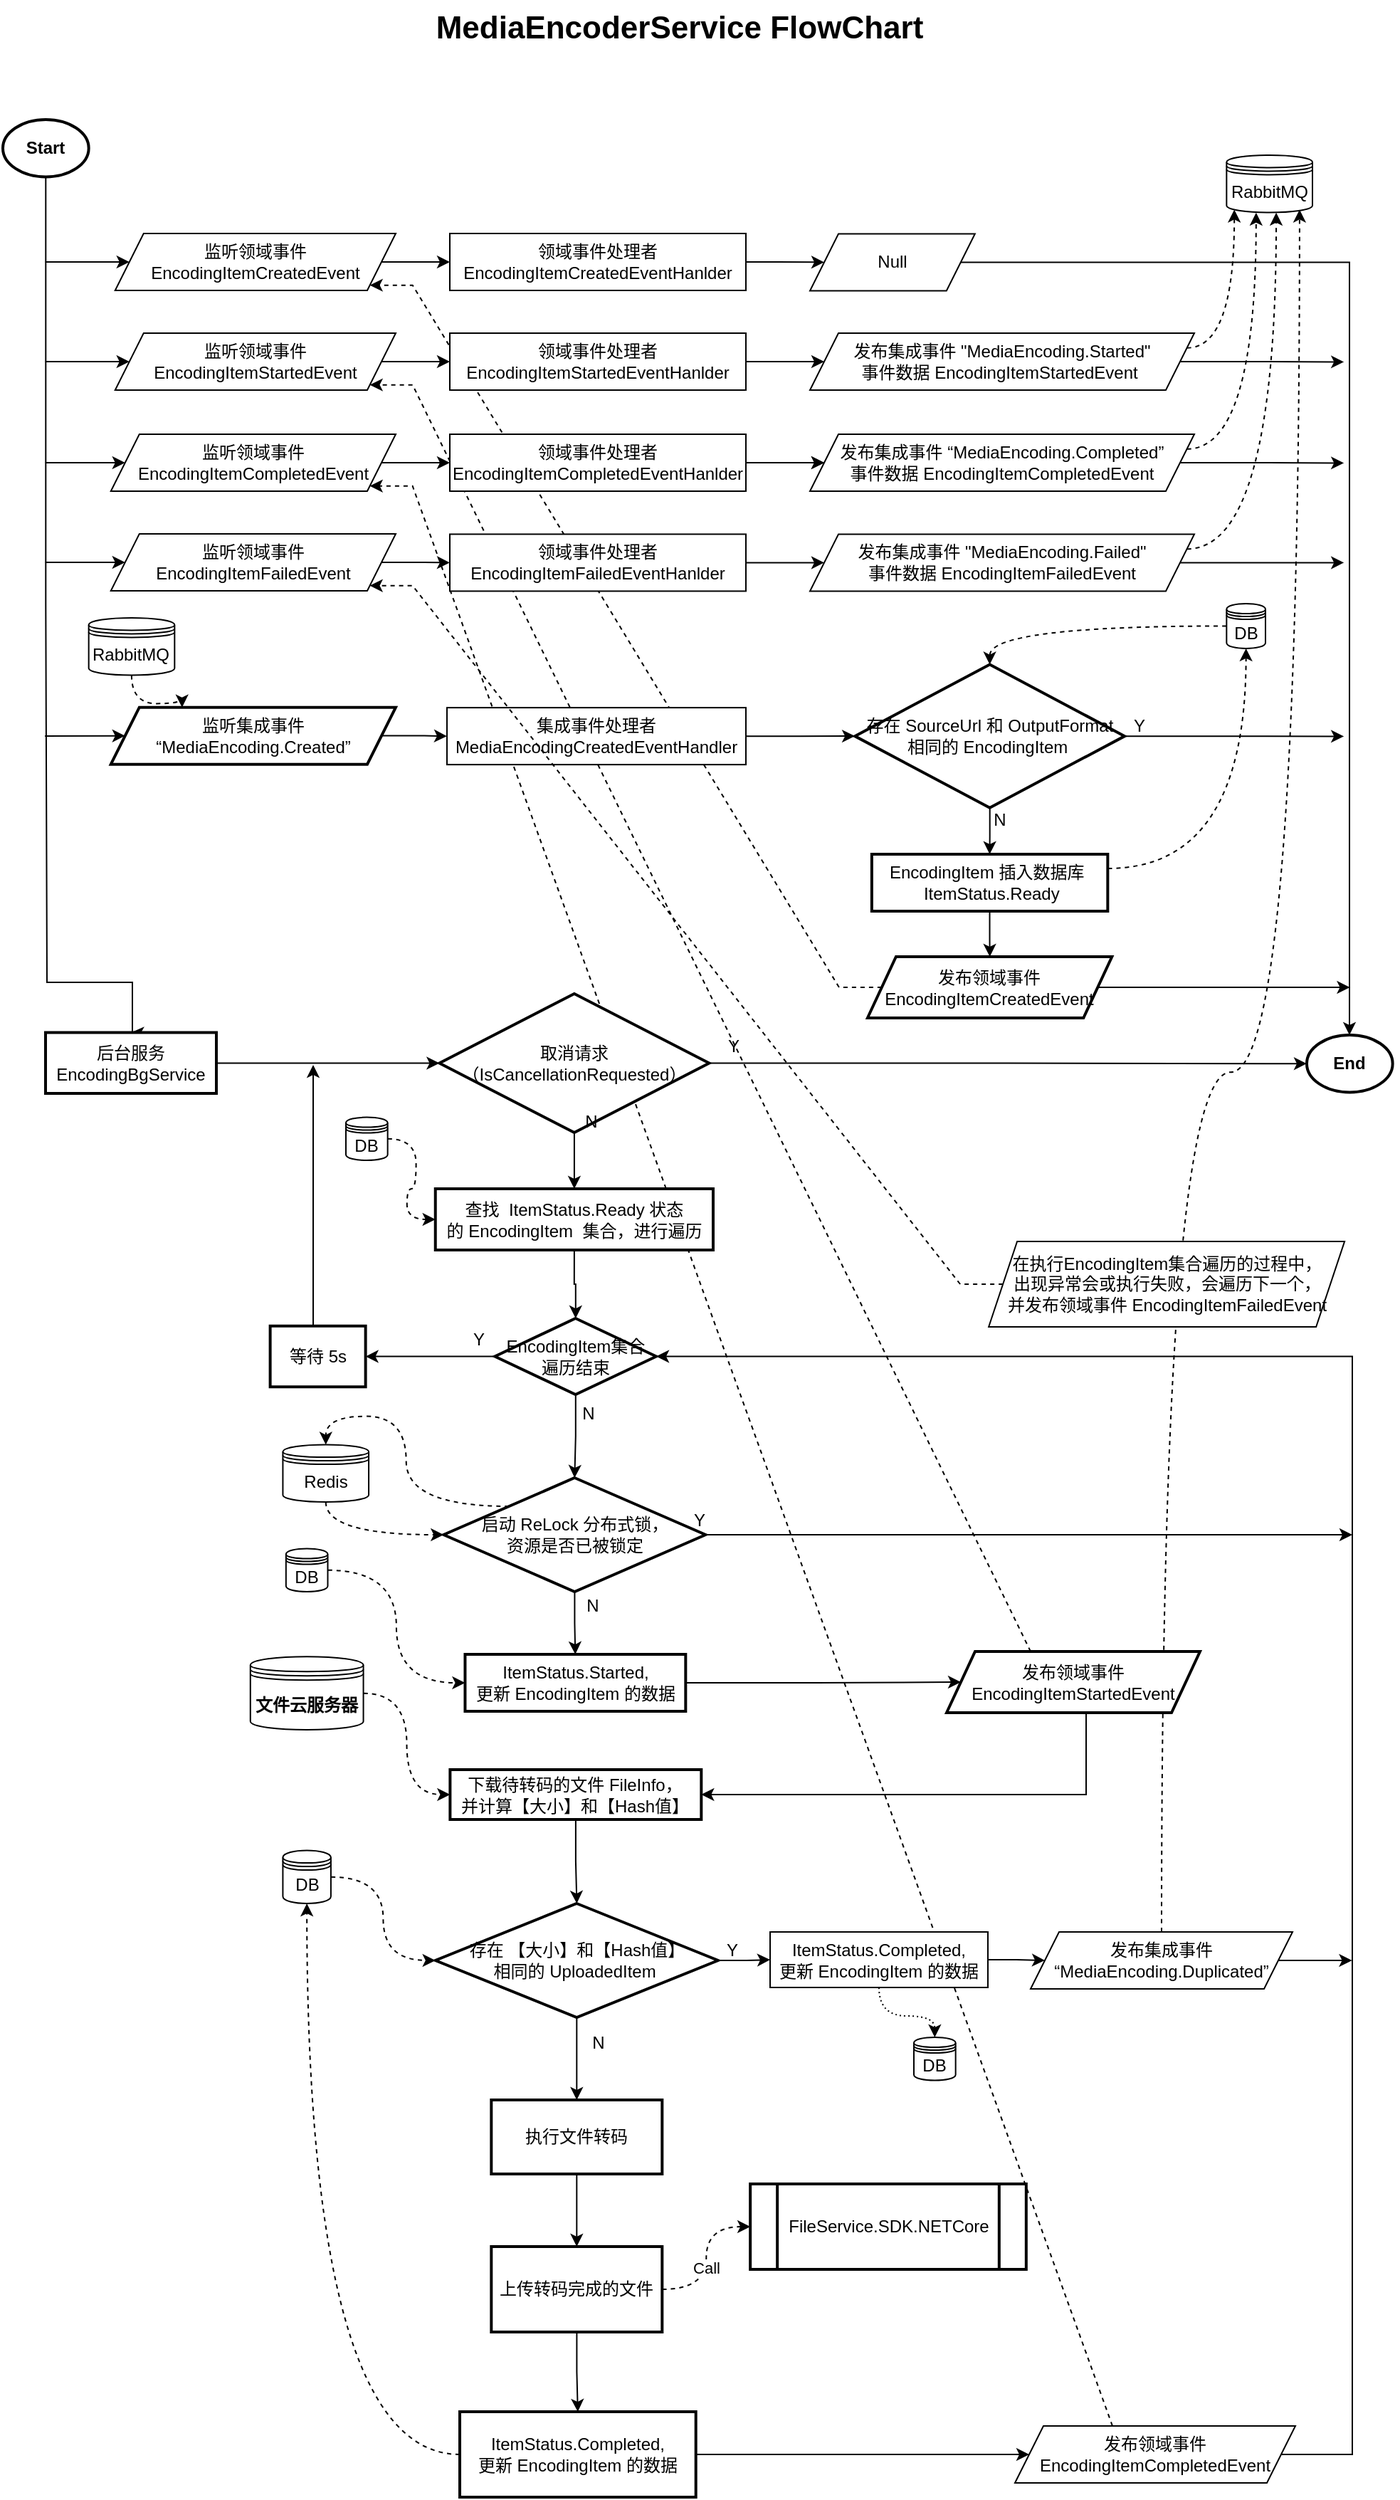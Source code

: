 <mxfile version="24.2.5" type="device">
  <diagram name="第 1 页" id="nhOr_tc0cLVxaIF2idnb">
    <mxGraphModel dx="1098" dy="-81" grid="1" gridSize="10" guides="1" tooltips="1" connect="1" arrows="1" fold="1" page="1" pageScale="1" pageWidth="827" pageHeight="1169" math="0" shadow="0">
      <root>
        <mxCell id="0" />
        <mxCell id="1" parent="0" />
        <mxCell id="L9ldZuv2geUJcE-NpvqA-1" value="" style="group" parent="1" vertex="1" connectable="0">
          <mxGeometry x="349.997" y="1253" width="980.331" height="1670" as="geometry" />
        </mxCell>
        <mxCell id="L9ldZuv2geUJcE-NpvqA-2" style="edgeStyle=entityRelationEdgeStyle;rounded=0;orthogonalLoop=1;jettySize=auto;html=1;entryX=1;entryY=1;entryDx=0;entryDy=0;dashed=1;exitX=0.5;exitY=0;exitDx=0;exitDy=0;" parent="L9ldZuv2geUJcE-NpvqA-1" source="L9ldZuv2geUJcE-NpvqA-112" target="L9ldZuv2geUJcE-NpvqA-28" edge="1">
          <mxGeometry relative="1" as="geometry" />
        </mxCell>
        <mxCell id="L9ldZuv2geUJcE-NpvqA-3" style="edgeStyle=entityRelationEdgeStyle;rounded=0;orthogonalLoop=1;jettySize=auto;html=1;entryX=1;entryY=1;entryDx=0;entryDy=0;dashed=1;exitX=0.5;exitY=0;exitDx=0;exitDy=0;" parent="L9ldZuv2geUJcE-NpvqA-1" source="L9ldZuv2geUJcE-NpvqA-111" target="L9ldZuv2geUJcE-NpvqA-24" edge="1">
          <mxGeometry relative="1" as="geometry" />
        </mxCell>
        <mxCell id="L9ldZuv2geUJcE-NpvqA-4" style="edgeStyle=entityRelationEdgeStyle;rounded=0;orthogonalLoop=1;jettySize=auto;html=1;entryX=1;entryY=1;entryDx=0;entryDy=0;dashed=1;exitX=0;exitY=0.5;exitDx=0;exitDy=0;" parent="L9ldZuv2geUJcE-NpvqA-1" source="L9ldZuv2geUJcE-NpvqA-109" target="L9ldZuv2geUJcE-NpvqA-20" edge="1">
          <mxGeometry relative="1" as="geometry" />
        </mxCell>
        <mxCell id="L9ldZuv2geUJcE-NpvqA-5" style="edgeStyle=orthogonalEdgeStyle;rounded=0;orthogonalLoop=1;jettySize=auto;html=1;entryX=0.5;entryY=0;entryDx=0;entryDy=0;" parent="L9ldZuv2geUJcE-NpvqA-1" source="L9ldZuv2geUJcE-NpvqA-6" target="L9ldZuv2geUJcE-NpvqA-119" edge="1">
          <mxGeometry relative="1" as="geometry">
            <mxPoint x="121.003" y="586" as="targetPoint" />
            <Array as="points">
              <mxPoint x="30" y="341" />
              <mxPoint x="31" y="341" />
              <mxPoint x="31" y="606" />
              <mxPoint x="91" y="606" />
              <mxPoint x="91" y="641" />
            </Array>
          </mxGeometry>
        </mxCell>
        <mxCell id="L9ldZuv2geUJcE-NpvqA-6" value="&lt;b style=&quot;font-size: 12px;&quot;&gt;&lt;font style=&quot;font-size: 12px;&quot;&gt;Start&lt;/font&gt;&lt;/b&gt;" style="strokeWidth=2;html=1;shape=mxgraph.flowchart.start_1;whiteSpace=wrap;fontSize=12;" parent="L9ldZuv2geUJcE-NpvqA-1" vertex="1">
          <mxGeometry width="60.331" height="40.22" as="geometry" />
        </mxCell>
        <mxCell id="L9ldZuv2geUJcE-NpvqA-7" value="" style="edgeStyle=orthogonalEdgeStyle;rounded=0;orthogonalLoop=1;jettySize=auto;html=1;" parent="L9ldZuv2geUJcE-NpvqA-1" source="L9ldZuv2geUJcE-NpvqA-8" target="L9ldZuv2geUJcE-NpvqA-53" edge="1">
          <mxGeometry relative="1" as="geometry" />
        </mxCell>
        <mxCell id="L9ldZuv2geUJcE-NpvqA-8" value="&lt;div style=&quot;font-size: 12px;&quot;&gt;&lt;span style=&quot;background-color: initial;&quot;&gt;监听集成&lt;/span&gt;&lt;span style=&quot;background-color: initial;&quot;&gt;事件&lt;/span&gt;&lt;br&gt;&lt;/div&gt;&lt;div style=&quot;font-size: 12px;&quot;&gt;“&lt;span style=&quot;background-color: initial;&quot;&gt;MediaEncoding.Created&lt;/span&gt;&lt;span style=&quot;background-color: initial;&quot;&gt;”&lt;/span&gt;&lt;span style=&quot;background-color: initial;&quot;&gt;&lt;br&gt;&lt;/span&gt;&lt;/div&gt;" style="shape=parallelogram;perimeter=parallelogramPerimeter;whiteSpace=wrap;html=1;fixedSize=1;strokeWidth=2;fontSize=12;" parent="L9ldZuv2geUJcE-NpvqA-1" vertex="1">
          <mxGeometry x="75.893" y="412.85" width="200.11" height="40" as="geometry" />
        </mxCell>
        <mxCell id="L9ldZuv2geUJcE-NpvqA-9" value="" style="edgeStyle=orthogonalEdgeStyle;rounded=0;orthogonalLoop=1;jettySize=auto;html=1;" parent="L9ldZuv2geUJcE-NpvqA-1" source="L9ldZuv2geUJcE-NpvqA-11" target="L9ldZuv2geUJcE-NpvqA-14" edge="1">
          <mxGeometry relative="1" as="geometry" />
        </mxCell>
        <mxCell id="L9ldZuv2geUJcE-NpvqA-10" style="edgeStyle=orthogonalEdgeStyle;rounded=0;orthogonalLoop=1;jettySize=auto;html=1;exitX=1;exitY=0.5;exitDx=0;exitDy=0;exitPerimeter=0;" parent="L9ldZuv2geUJcE-NpvqA-1" source="L9ldZuv2geUJcE-NpvqA-11" edge="1">
          <mxGeometry relative="1" as="geometry">
            <mxPoint x="942.113" y="433.22" as="targetPoint" />
            <mxPoint x="865.693" y="436.22" as="sourcePoint" />
            <Array as="points">
              <mxPoint x="942.113" y="433.22" />
            </Array>
          </mxGeometry>
        </mxCell>
        <mxCell id="L9ldZuv2geUJcE-NpvqA-11" value="&lt;font style=&quot;font-size: 12px;&quot;&gt;存在 SourceUrl 和 OutputFormat 相同的 EncodingItem&amp;nbsp;&lt;/font&gt;" style="strokeWidth=2;html=1;shape=mxgraph.flowchart.decision;whiteSpace=wrap;fontSize=12;" parent="L9ldZuv2geUJcE-NpvqA-1" vertex="1">
          <mxGeometry x="598.563" y="382.798" width="189.484" height="100.549" as="geometry" />
        </mxCell>
        <mxCell id="L9ldZuv2geUJcE-NpvqA-12" style="edgeStyle=orthogonalEdgeStyle;rounded=0;orthogonalLoop=1;jettySize=auto;html=1;exitX=1;exitY=0.25;exitDx=0;exitDy=0;entryX=0.5;entryY=1;entryDx=0;entryDy=0;dashed=1;labelBackgroundColor=default;jumpSize=16;curved=1;" parent="L9ldZuv2geUJcE-NpvqA-1" source="L9ldZuv2geUJcE-NpvqA-14" target="L9ldZuv2geUJcE-NpvqA-16" edge="1">
          <mxGeometry relative="1" as="geometry" />
        </mxCell>
        <mxCell id="L9ldZuv2geUJcE-NpvqA-13" value="" style="edgeStyle=orthogonalEdgeStyle;rounded=0;orthogonalLoop=1;jettySize=auto;html=1;" parent="L9ldZuv2geUJcE-NpvqA-1" source="L9ldZuv2geUJcE-NpvqA-14" target="L9ldZuv2geUJcE-NpvqA-109" edge="1">
          <mxGeometry relative="1" as="geometry" />
        </mxCell>
        <mxCell id="L9ldZuv2geUJcE-NpvqA-14" value="&lt;div&gt;&lt;span style=&quot;background-color: initial;&quot;&gt;EncodingItem&lt;/span&gt;&lt;span style=&quot;background-color: initial;&quot;&gt;&amp;nbsp;&lt;/span&gt;&lt;span style=&quot;background-color: initial;&quot;&gt;插入&lt;/span&gt;&lt;span style=&quot;background-color: initial;&quot;&gt;数据库&amp;nbsp;&lt;/span&gt;&lt;br&gt;&lt;/div&gt;&amp;nbsp;&lt;span style=&quot;background-color: initial;&quot;&gt;ItemStatus.Ready&lt;/span&gt;" style="whiteSpace=wrap;html=1;fontSize=12;strokeWidth=2;" parent="L9ldZuv2geUJcE-NpvqA-1" vertex="1">
          <mxGeometry x="610.433" y="516" width="165.74" height="40" as="geometry" />
        </mxCell>
        <mxCell id="L9ldZuv2geUJcE-NpvqA-15" value="&lt;b style=&quot;font-size: 12px;&quot;&gt;&lt;font style=&quot;font-size: 12px;&quot;&gt;End&lt;/font&gt;&lt;/b&gt;" style="strokeWidth=2;html=1;shape=mxgraph.flowchart.start_1;whiteSpace=wrap;fontSize=12;" parent="L9ldZuv2geUJcE-NpvqA-1" vertex="1">
          <mxGeometry x="916.0" y="643.0" width="60.331" height="40.22" as="geometry" />
        </mxCell>
        <mxCell id="L9ldZuv2geUJcE-NpvqA-16" value="DB" style="shape=datastore;whiteSpace=wrap;html=1;fontSize=12;" parent="L9ldZuv2geUJcE-NpvqA-1" vertex="1">
          <mxGeometry x="859.67" y="340" width="27.33" height="31.44" as="geometry" />
        </mxCell>
        <mxCell id="L9ldZuv2geUJcE-NpvqA-17" value="&lt;font style=&quot;font-size: 12px;&quot;&gt;N&lt;/font&gt;" style="text;html=1;align=center;verticalAlign=middle;resizable=0;points=[];autosize=1;strokeColor=none;fillColor=none;strokeWidth=18;fontSize=12;" parent="L9ldZuv2geUJcE-NpvqA-1" vertex="1">
          <mxGeometry x="685.2" y="477.072" width="30" height="30" as="geometry" />
        </mxCell>
        <mxCell id="L9ldZuv2geUJcE-NpvqA-18" value="&lt;span style=&quot;font-size: 12px;&quot;&gt;Y&lt;/span&gt;" style="text;html=1;align=center;verticalAlign=middle;resizable=0;points=[];autosize=1;strokeColor=none;fillColor=none;strokeWidth=18;fontSize=12;" parent="L9ldZuv2geUJcE-NpvqA-1" vertex="1">
          <mxGeometry x="782.69" y="411.148" width="30" height="30" as="geometry" />
        </mxCell>
        <mxCell id="L9ldZuv2geUJcE-NpvqA-19" value="" style="edgeStyle=orthogonalEdgeStyle;rounded=0;orthogonalLoop=1;jettySize=auto;html=1;" parent="L9ldZuv2geUJcE-NpvqA-1" source="L9ldZuv2geUJcE-NpvqA-20" target="L9ldZuv2geUJcE-NpvqA-39" edge="1">
          <mxGeometry relative="1" as="geometry" />
        </mxCell>
        <mxCell id="L9ldZuv2geUJcE-NpvqA-20" value="&lt;div&gt;监听领域事件&lt;/div&gt;&lt;div&gt;EncodingItemCreatedEvent&lt;br&gt;&lt;/div&gt;" style="shape=parallelogram;perimeter=parallelogramPerimeter;whiteSpace=wrap;html=1;fixedSize=1;align=center;" parent="L9ldZuv2geUJcE-NpvqA-1" vertex="1">
          <mxGeometry x="78.893" y="80" width="197.11" height="40" as="geometry" />
        </mxCell>
        <mxCell id="L9ldZuv2geUJcE-NpvqA-21" value="" style="endArrow=classic;html=1;rounded=0;entryX=0;entryY=0.5;entryDx=0;entryDy=0;" parent="L9ldZuv2geUJcE-NpvqA-1" target="L9ldZuv2geUJcE-NpvqA-20" edge="1">
          <mxGeometry width="50" height="50" relative="1" as="geometry">
            <mxPoint x="29.893" y="100" as="sourcePoint" />
            <mxPoint x="119.893" y="60" as="targetPoint" />
          </mxGeometry>
        </mxCell>
        <mxCell id="L9ldZuv2geUJcE-NpvqA-22" style="edgeStyle=orthogonalEdgeStyle;rounded=0;orthogonalLoop=1;jettySize=auto;html=1;exitX=1;exitY=0.5;exitDx=0;exitDy=0;" parent="L9ldZuv2geUJcE-NpvqA-1" source="L9ldZuv2geUJcE-NpvqA-42" target="L9ldZuv2geUJcE-NpvqA-15" edge="1">
          <mxGeometry relative="1" as="geometry">
            <mxPoint x="961.113" y="1030.22" as="targetPoint" />
            <mxPoint x="766.003" y="100" as="sourcePoint" />
            <Array as="points">
              <mxPoint x="946.003" y="100" />
            </Array>
          </mxGeometry>
        </mxCell>
        <mxCell id="L9ldZuv2geUJcE-NpvqA-23" style="edgeStyle=orthogonalEdgeStyle;rounded=0;orthogonalLoop=1;jettySize=auto;html=1;entryX=0;entryY=0.5;entryDx=0;entryDy=0;" parent="L9ldZuv2geUJcE-NpvqA-1" source="L9ldZuv2geUJcE-NpvqA-24" target="L9ldZuv2geUJcE-NpvqA-41" edge="1">
          <mxGeometry relative="1" as="geometry" />
        </mxCell>
        <mxCell id="L9ldZuv2geUJcE-NpvqA-24" value="&lt;div&gt;监听领域事件&lt;/div&gt;&lt;div&gt;EncodingItemStartedEvent&lt;br&gt;&lt;/div&gt;" style="shape=parallelogram;perimeter=parallelogramPerimeter;whiteSpace=wrap;html=1;fixedSize=1;align=center;" parent="L9ldZuv2geUJcE-NpvqA-1" vertex="1">
          <mxGeometry x="78.893" y="150" width="197.11" height="40" as="geometry" />
        </mxCell>
        <mxCell id="L9ldZuv2geUJcE-NpvqA-25" value="" style="endArrow=classic;html=1;rounded=0;entryX=0;entryY=0.5;entryDx=0;entryDy=0;" parent="L9ldZuv2geUJcE-NpvqA-1" target="L9ldZuv2geUJcE-NpvqA-24" edge="1">
          <mxGeometry width="50" height="50" relative="1" as="geometry">
            <mxPoint x="29.893" y="170" as="sourcePoint" />
            <mxPoint x="119.893" y="130" as="targetPoint" />
          </mxGeometry>
        </mxCell>
        <mxCell id="L9ldZuv2geUJcE-NpvqA-26" style="edgeStyle=orthogonalEdgeStyle;rounded=0;orthogonalLoop=1;jettySize=auto;html=1;exitX=1;exitY=0.5;exitDx=0;exitDy=0;" parent="L9ldZuv2geUJcE-NpvqA-1" source="L9ldZuv2geUJcE-NpvqA-43" edge="1">
          <mxGeometry relative="1" as="geometry">
            <mxPoint x="942.113" y="170.22" as="targetPoint" />
            <mxPoint x="905.693" y="170.158" as="sourcePoint" />
          </mxGeometry>
        </mxCell>
        <mxCell id="L9ldZuv2geUJcE-NpvqA-27" value="" style="edgeStyle=orthogonalEdgeStyle;rounded=0;orthogonalLoop=1;jettySize=auto;html=1;" parent="L9ldZuv2geUJcE-NpvqA-1" source="L9ldZuv2geUJcE-NpvqA-28" target="L9ldZuv2geUJcE-NpvqA-46" edge="1">
          <mxGeometry relative="1" as="geometry" />
        </mxCell>
        <mxCell id="L9ldZuv2geUJcE-NpvqA-28" value="&lt;div&gt;监听领域事件&lt;/div&gt;&lt;div&gt;EncodingItemCompletedEvent&lt;br&gt;&lt;/div&gt;" style="shape=parallelogram;perimeter=parallelogramPerimeter;whiteSpace=wrap;html=1;fixedSize=1;align=center;" parent="L9ldZuv2geUJcE-NpvqA-1" vertex="1">
          <mxGeometry x="75.893" y="221" width="200.11" height="40" as="geometry" />
        </mxCell>
        <mxCell id="L9ldZuv2geUJcE-NpvqA-29" value="" style="endArrow=classic;html=1;rounded=0;entryX=0;entryY=0.5;entryDx=0;entryDy=0;" parent="L9ldZuv2geUJcE-NpvqA-1" target="L9ldZuv2geUJcE-NpvqA-28" edge="1">
          <mxGeometry width="50" height="50" relative="1" as="geometry">
            <mxPoint x="29.893" y="241" as="sourcePoint" />
            <mxPoint x="119.893" y="201" as="targetPoint" />
          </mxGeometry>
        </mxCell>
        <mxCell id="L9ldZuv2geUJcE-NpvqA-30" style="edgeStyle=orthogonalEdgeStyle;rounded=0;orthogonalLoop=1;jettySize=auto;html=1;exitX=1;exitY=0.5;exitDx=0;exitDy=0;" parent="L9ldZuv2geUJcE-NpvqA-1" source="L9ldZuv2geUJcE-NpvqA-48" edge="1">
          <mxGeometry relative="1" as="geometry">
            <mxPoint x="942.113" y="241.22" as="targetPoint" />
            <mxPoint x="905.693" y="241.214" as="sourcePoint" />
          </mxGeometry>
        </mxCell>
        <mxCell id="L9ldZuv2geUJcE-NpvqA-31" value="" style="edgeStyle=orthogonalEdgeStyle;rounded=0;orthogonalLoop=1;jettySize=auto;html=1;" parent="L9ldZuv2geUJcE-NpvqA-1" source="L9ldZuv2geUJcE-NpvqA-32" target="L9ldZuv2geUJcE-NpvqA-50" edge="1">
          <mxGeometry relative="1" as="geometry" />
        </mxCell>
        <mxCell id="L9ldZuv2geUJcE-NpvqA-32" value="&lt;div&gt;监听领域事件&lt;/div&gt;&lt;div&gt;EncodingItemFailedEvent&lt;br&gt;&lt;/div&gt;" style="shape=parallelogram;perimeter=parallelogramPerimeter;whiteSpace=wrap;html=1;fixedSize=1;align=center;" parent="L9ldZuv2geUJcE-NpvqA-1" vertex="1">
          <mxGeometry x="75.893" y="291" width="200.11" height="40" as="geometry" />
        </mxCell>
        <mxCell id="L9ldZuv2geUJcE-NpvqA-33" value="" style="endArrow=classic;html=1;rounded=0;entryX=0;entryY=0.5;entryDx=0;entryDy=0;" parent="L9ldZuv2geUJcE-NpvqA-1" target="L9ldZuv2geUJcE-NpvqA-32" edge="1">
          <mxGeometry width="50" height="50" relative="1" as="geometry">
            <mxPoint x="29.893" y="311" as="sourcePoint" />
            <mxPoint x="119.893" y="271" as="targetPoint" />
          </mxGeometry>
        </mxCell>
        <mxCell id="L9ldZuv2geUJcE-NpvqA-34" style="edgeStyle=orthogonalEdgeStyle;rounded=0;orthogonalLoop=1;jettySize=auto;html=1;exitX=1;exitY=0.5;exitDx=0;exitDy=0;" parent="L9ldZuv2geUJcE-NpvqA-1" source="L9ldZuv2geUJcE-NpvqA-51" edge="1">
          <mxGeometry relative="1" as="geometry">
            <mxPoint x="942.113" y="311.22" as="targetPoint" />
            <mxPoint x="905.693" y="311.167" as="sourcePoint" />
          </mxGeometry>
        </mxCell>
        <mxCell id="L9ldZuv2geUJcE-NpvqA-35" style="edgeStyle=orthogonalEdgeStyle;rounded=0;orthogonalLoop=1;jettySize=auto;html=1;entryX=0.5;entryY=0;entryDx=0;entryDy=0;entryPerimeter=0;dashed=1;labelBackgroundColor=default;jumpSize=16;curved=1;" parent="L9ldZuv2geUJcE-NpvqA-1" source="L9ldZuv2geUJcE-NpvqA-16" target="L9ldZuv2geUJcE-NpvqA-11" edge="1">
          <mxGeometry relative="1" as="geometry" />
        </mxCell>
        <mxCell id="L9ldZuv2geUJcE-NpvqA-36" value="" style="endArrow=classic;html=1;rounded=0;entryX=0;entryY=0.5;entryDx=0;entryDy=0;" parent="L9ldZuv2geUJcE-NpvqA-1" target="L9ldZuv2geUJcE-NpvqA-8" edge="1">
          <mxGeometry width="50" height="50" relative="1" as="geometry">
            <mxPoint x="29.583" y="433" as="sourcePoint" />
            <mxPoint x="95.583" y="296" as="targetPoint" />
          </mxGeometry>
        </mxCell>
        <mxCell id="L9ldZuv2geUJcE-NpvqA-37" value="RabbitMQ" style="shape=datastore;whiteSpace=wrap;html=1;fontSize=12;" parent="L9ldZuv2geUJcE-NpvqA-1" vertex="1">
          <mxGeometry x="859.672" y="24.996" width="60.331" height="40.22" as="geometry" />
        </mxCell>
        <mxCell id="L9ldZuv2geUJcE-NpvqA-38" style="edgeStyle=orthogonalEdgeStyle;rounded=0;orthogonalLoop=1;jettySize=auto;html=1;exitX=1;exitY=0.5;exitDx=0;exitDy=0;entryX=0;entryY=0.5;entryDx=0;entryDy=0;" parent="L9ldZuv2geUJcE-NpvqA-1" source="L9ldZuv2geUJcE-NpvqA-39" target="L9ldZuv2geUJcE-NpvqA-42" edge="1">
          <mxGeometry relative="1" as="geometry">
            <mxPoint x="620.563" y="100.174" as="targetPoint" />
          </mxGeometry>
        </mxCell>
        <mxCell id="L9ldZuv2geUJcE-NpvqA-39" value="领域事件处理者&lt;div&gt;EncodingItemCreatedEventHanlder&lt;br&gt;&lt;/div&gt;" style="rounded=0;whiteSpace=wrap;html=1;" parent="L9ldZuv2geUJcE-NpvqA-1" vertex="1">
          <mxGeometry x="314.003" y="80" width="208" height="40" as="geometry" />
        </mxCell>
        <mxCell id="L9ldZuv2geUJcE-NpvqA-40" style="edgeStyle=orthogonalEdgeStyle;rounded=0;orthogonalLoop=1;jettySize=auto;html=1;entryX=0;entryY=0.5;entryDx=0;entryDy=0;" parent="L9ldZuv2geUJcE-NpvqA-1" source="L9ldZuv2geUJcE-NpvqA-41" target="L9ldZuv2geUJcE-NpvqA-43" edge="1">
          <mxGeometry relative="1" as="geometry">
            <mxPoint x="686.003" y="170.22" as="targetPoint" />
          </mxGeometry>
        </mxCell>
        <mxCell id="L9ldZuv2geUJcE-NpvqA-41" value="领域事件处理者&lt;div&gt;EncodingItemStartedEventHanlder&lt;br&gt;&lt;/div&gt;" style="rounded=0;whiteSpace=wrap;html=1;" parent="L9ldZuv2geUJcE-NpvqA-1" vertex="1">
          <mxGeometry x="314.003" y="150" width="208" height="40" as="geometry" />
        </mxCell>
        <mxCell id="L9ldZuv2geUJcE-NpvqA-42" value="&lt;div&gt;Null&lt;/div&gt;" style="shape=parallelogram;perimeter=parallelogramPerimeter;whiteSpace=wrap;html=1;fixedSize=1;align=center;" parent="L9ldZuv2geUJcE-NpvqA-1" vertex="1">
          <mxGeometry x="567.003" y="80.22" width="115.91" height="40" as="geometry" />
        </mxCell>
        <mxCell id="L9ldZuv2geUJcE-NpvqA-43" value="发布集成事件 &quot;MediaEncoding.Started&quot;&lt;div&gt;事件数据&amp;nbsp;&lt;span style=&quot;background-color: initial;&quot;&gt;EncodingItemStartedEvent&lt;/span&gt;&lt;span style=&quot;background-color: initial;&quot;&gt;&amp;nbsp;&lt;/span&gt;&lt;/div&gt;" style="shape=parallelogram;perimeter=parallelogramPerimeter;whiteSpace=wrap;html=1;fixedSize=1;align=center;" parent="L9ldZuv2geUJcE-NpvqA-1" vertex="1">
          <mxGeometry x="567.003" y="150" width="270" height="40" as="geometry" />
        </mxCell>
        <mxCell id="L9ldZuv2geUJcE-NpvqA-44" value="" style="edgeStyle=orthogonalEdgeStyle;rounded=0;orthogonalLoop=1;jettySize=auto;html=1;" parent="L9ldZuv2geUJcE-NpvqA-1" source="L9ldZuv2geUJcE-NpvqA-46" target="L9ldZuv2geUJcE-NpvqA-48" edge="1">
          <mxGeometry relative="1" as="geometry" />
        </mxCell>
        <mxCell id="L9ldZuv2geUJcE-NpvqA-45" value="" style="edgeStyle=orthogonalEdgeStyle;rounded=0;orthogonalLoop=1;jettySize=auto;html=1;" parent="L9ldZuv2geUJcE-NpvqA-1" source="L9ldZuv2geUJcE-NpvqA-46" target="L9ldZuv2geUJcE-NpvqA-48" edge="1">
          <mxGeometry relative="1" as="geometry" />
        </mxCell>
        <mxCell id="L9ldZuv2geUJcE-NpvqA-46" value="领域事件处理者&lt;div&gt;EncodingItemCompletedEventHanlder&lt;br&gt;&lt;/div&gt;" style="rounded=0;whiteSpace=wrap;html=1;" parent="L9ldZuv2geUJcE-NpvqA-1" vertex="1">
          <mxGeometry x="314.003" y="221" width="208" height="40" as="geometry" />
        </mxCell>
        <mxCell id="L9ldZuv2geUJcE-NpvqA-47" style="edgeStyle=orthogonalEdgeStyle;rounded=0;orthogonalLoop=1;jettySize=auto;html=1;exitX=1;exitY=0.25;exitDx=0;exitDy=0;dashed=1;entryX=0.344;entryY=1.005;entryDx=0;entryDy=0;entryPerimeter=0;curved=1;" parent="L9ldZuv2geUJcE-NpvqA-1" source="L9ldZuv2geUJcE-NpvqA-48" target="L9ldZuv2geUJcE-NpvqA-37" edge="1">
          <mxGeometry relative="1" as="geometry">
            <mxPoint x="872.003" y="85" as="targetPoint" />
          </mxGeometry>
        </mxCell>
        <mxCell id="L9ldZuv2geUJcE-NpvqA-48" value="发布集成事件 “MediaEncoding.Completed”&lt;div&gt;事件数据&amp;nbsp;&lt;span style=&quot;background-color: initial;&quot;&gt;EncodingItemCompletedEvent&lt;/span&gt;&lt;/div&gt;" style="shape=parallelogram;perimeter=parallelogramPerimeter;whiteSpace=wrap;html=1;fixedSize=1;align=center;" parent="L9ldZuv2geUJcE-NpvqA-1" vertex="1">
          <mxGeometry x="567.003" y="221" width="270" height="40" as="geometry" />
        </mxCell>
        <mxCell id="L9ldZuv2geUJcE-NpvqA-49" value="" style="edgeStyle=orthogonalEdgeStyle;rounded=0;orthogonalLoop=1;jettySize=auto;html=1;" parent="L9ldZuv2geUJcE-NpvqA-1" source="L9ldZuv2geUJcE-NpvqA-50" target="L9ldZuv2geUJcE-NpvqA-51" edge="1">
          <mxGeometry relative="1" as="geometry" />
        </mxCell>
        <mxCell id="L9ldZuv2geUJcE-NpvqA-50" value="领域事件处理者&lt;div&gt;EncodingItemFailedEventHanlder&lt;br&gt;&lt;/div&gt;" style="rounded=0;whiteSpace=wrap;html=1;" parent="L9ldZuv2geUJcE-NpvqA-1" vertex="1">
          <mxGeometry x="314.003" y="291.22" width="208" height="40" as="geometry" />
        </mxCell>
        <mxCell id="L9ldZuv2geUJcE-NpvqA-51" value="发布集成事件 &quot;MediaEncoding.Failed&quot;&lt;div&gt;事件数据&amp;nbsp;EncodingItemFailedEvent&lt;/div&gt;" style="shape=parallelogram;perimeter=parallelogramPerimeter;whiteSpace=wrap;html=1;fixedSize=1;align=center;" parent="L9ldZuv2geUJcE-NpvqA-1" vertex="1">
          <mxGeometry x="567.003" y="291.22" width="270" height="40" as="geometry" />
        </mxCell>
        <mxCell id="L9ldZuv2geUJcE-NpvqA-52" value="" style="edgeStyle=orthogonalEdgeStyle;rounded=0;orthogonalLoop=1;jettySize=auto;html=1;" parent="L9ldZuv2geUJcE-NpvqA-1" source="L9ldZuv2geUJcE-NpvqA-53" target="L9ldZuv2geUJcE-NpvqA-11" edge="1">
          <mxGeometry relative="1" as="geometry" />
        </mxCell>
        <mxCell id="L9ldZuv2geUJcE-NpvqA-53" value="&lt;div&gt;集成事件处理者&lt;/div&gt;&lt;div&gt;MediaEncodingCreatedEventHandler&lt;/div&gt;" style="rounded=0;whiteSpace=wrap;html=1;" parent="L9ldZuv2geUJcE-NpvqA-1" vertex="1">
          <mxGeometry x="312.003" y="413.07" width="210" height="40" as="geometry" />
        </mxCell>
        <mxCell id="L9ldZuv2geUJcE-NpvqA-54" style="rounded=0;orthogonalLoop=1;jettySize=auto;html=1;exitX=1;exitY=0.25;exitDx=0;exitDy=0;dashed=1;entryX=0.09;entryY=0.951;entryDx=0;entryDy=0;entryPerimeter=0;edgeStyle=orthogonalEdgeStyle;curved=1;" parent="L9ldZuv2geUJcE-NpvqA-1" source="L9ldZuv2geUJcE-NpvqA-43" target="L9ldZuv2geUJcE-NpvqA-37" edge="1">
          <mxGeometry relative="1" as="geometry">
            <mxPoint x="859.003" y="91" as="targetPoint" />
          </mxGeometry>
        </mxCell>
        <mxCell id="L9ldZuv2geUJcE-NpvqA-55" style="edgeStyle=orthogonalEdgeStyle;rounded=0;orthogonalLoop=1;jettySize=auto;html=1;exitX=1;exitY=0.25;exitDx=0;exitDy=0;dashed=1;entryX=0.578;entryY=1.005;entryDx=0;entryDy=0;entryPerimeter=0;curved=1;" parent="L9ldZuv2geUJcE-NpvqA-1" source="L9ldZuv2geUJcE-NpvqA-51" target="L9ldZuv2geUJcE-NpvqA-37" edge="1">
          <mxGeometry relative="1" as="geometry">
            <mxPoint x="885.003" y="83" as="targetPoint" />
          </mxGeometry>
        </mxCell>
        <mxCell id="L9ldZuv2geUJcE-NpvqA-56" style="edgeStyle=orthogonalEdgeStyle;rounded=0;orthogonalLoop=1;jettySize=auto;html=1;entryX=0;entryY=0.5;entryDx=0;entryDy=0;entryPerimeter=0;" parent="L9ldZuv2geUJcE-NpvqA-1" source="L9ldZuv2geUJcE-NpvqA-58" target="L9ldZuv2geUJcE-NpvqA-15" edge="1">
          <mxGeometry relative="1" as="geometry">
            <mxPoint x="901.003" y="663" as="targetPoint" />
          </mxGeometry>
        </mxCell>
        <mxCell id="L9ldZuv2geUJcE-NpvqA-57" value="" style="edgeStyle=orthogonalEdgeStyle;rounded=0;orthogonalLoop=1;jettySize=auto;html=1;" parent="L9ldZuv2geUJcE-NpvqA-1" source="L9ldZuv2geUJcE-NpvqA-58" target="L9ldZuv2geUJcE-NpvqA-61" edge="1">
          <mxGeometry relative="1" as="geometry" />
        </mxCell>
        <mxCell id="L9ldZuv2geUJcE-NpvqA-58" value="取消请求（IsCancellationRequested）" style="strokeWidth=2;html=1;shape=mxgraph.flowchart.decision;whiteSpace=wrap;fontSize=12;" parent="L9ldZuv2geUJcE-NpvqA-1" vertex="1">
          <mxGeometry x="306.703" y="614" width="189.48" height="97.55" as="geometry" />
        </mxCell>
        <mxCell id="L9ldZuv2geUJcE-NpvqA-59" value="Y" style="text;html=1;align=center;verticalAlign=middle;resizable=0;points=[];autosize=1;strokeColor=none;fillColor=none;" parent="L9ldZuv2geUJcE-NpvqA-1" vertex="1">
          <mxGeometry x="500.003" y="638" width="26" height="26" as="geometry" />
        </mxCell>
        <mxCell id="L9ldZuv2geUJcE-NpvqA-60" value="" style="edgeStyle=orthogonalEdgeStyle;rounded=0;orthogonalLoop=1;jettySize=auto;html=1;exitX=0.5;exitY=1;exitDx=0;exitDy=0;" parent="L9ldZuv2geUJcE-NpvqA-1" source="L9ldZuv2geUJcE-NpvqA-61" target="L9ldZuv2geUJcE-NpvqA-64" edge="1">
          <mxGeometry relative="1" as="geometry">
            <mxPoint x="401.367" y="795" as="sourcePoint" />
          </mxGeometry>
        </mxCell>
        <mxCell id="L9ldZuv2geUJcE-NpvqA-61" value="查找&amp;nbsp;&amp;nbsp;&lt;span style=&quot;background-color: initial;&quot;&gt;ItemStatus.Ready 状态&lt;/span&gt;&lt;div&gt;&lt;span style=&quot;background-color: initial;&quot;&gt;的&amp;nbsp;&lt;/span&gt;&lt;span style=&quot;background-color: initial;&quot;&gt;EncodingItem&lt;/span&gt;&lt;span style=&quot;background-color: initial;&quot;&gt;&amp;nbsp; 集合，进行遍历&lt;/span&gt;&lt;/div&gt;" style="whiteSpace=wrap;html=1;strokeWidth=2;" parent="L9ldZuv2geUJcE-NpvqA-1" vertex="1">
          <mxGeometry x="303.873" y="751" width="195.12" height="43" as="geometry" />
        </mxCell>
        <mxCell id="L9ldZuv2geUJcE-NpvqA-62" value="N" style="text;html=1;align=center;verticalAlign=middle;resizable=0;points=[];autosize=1;strokeColor=none;fillColor=none;" parent="L9ldZuv2geUJcE-NpvqA-1" vertex="1">
          <mxGeometry x="399.003" y="691" width="27" height="26" as="geometry" />
        </mxCell>
        <mxCell id="L9ldZuv2geUJcE-NpvqA-63" value="" style="edgeStyle=orthogonalEdgeStyle;rounded=0;orthogonalLoop=1;jettySize=auto;html=1;entryX=0.5;entryY=0;entryDx=0;entryDy=0;" parent="L9ldZuv2geUJcE-NpvqA-1" source="L9ldZuv2geUJcE-NpvqA-64" target="L9ldZuv2geUJcE-NpvqA-70" edge="1">
          <mxGeometry relative="1" as="geometry">
            <mxPoint x="402.568" y="941.004" as="targetPoint" />
          </mxGeometry>
        </mxCell>
        <mxCell id="L9ldZuv2geUJcE-NpvqA-64" value="&lt;div&gt;EncodingItem集合&lt;/div&gt;遍历结束" style="rhombus;whiteSpace=wrap;html=1;strokeWidth=2;" parent="L9ldZuv2geUJcE-NpvqA-1" vertex="1">
          <mxGeometry x="345.653" y="842" width="113.35" height="53.5" as="geometry" />
        </mxCell>
        <mxCell id="L9ldZuv2geUJcE-NpvqA-65" style="edgeStyle=orthogonalEdgeStyle;rounded=0;orthogonalLoop=1;jettySize=auto;html=1;" parent="L9ldZuv2geUJcE-NpvqA-1" source="L9ldZuv2geUJcE-NpvqA-114" edge="1">
          <mxGeometry relative="1" as="geometry">
            <mxPoint x="218.003" y="664" as="targetPoint" />
            <Array as="points">
              <mxPoint x="218.003" y="664" />
            </Array>
          </mxGeometry>
        </mxCell>
        <mxCell id="L9ldZuv2geUJcE-NpvqA-66" value="Y" style="text;html=1;align=center;verticalAlign=middle;resizable=0;points=[];autosize=1;strokeColor=none;fillColor=none;" parent="L9ldZuv2geUJcE-NpvqA-1" vertex="1">
          <mxGeometry x="321.003" y="844" width="26" height="26" as="geometry" />
        </mxCell>
        <mxCell id="L9ldZuv2geUJcE-NpvqA-67" value="N" style="text;html=1;align=center;verticalAlign=middle;resizable=0;points=[];autosize=1;strokeColor=none;fillColor=none;" parent="L9ldZuv2geUJcE-NpvqA-1" vertex="1">
          <mxGeometry x="397.003" y="896" width="27" height="26" as="geometry" />
        </mxCell>
        <mxCell id="L9ldZuv2geUJcE-NpvqA-68" style="edgeStyle=orthogonalEdgeStyle;rounded=0;orthogonalLoop=1;jettySize=auto;html=1;" parent="L9ldZuv2geUJcE-NpvqA-1" source="L9ldZuv2geUJcE-NpvqA-70" edge="1">
          <mxGeometry relative="1" as="geometry">
            <mxPoint x="948.003" y="994" as="targetPoint" />
          </mxGeometry>
        </mxCell>
        <mxCell id="L9ldZuv2geUJcE-NpvqA-69" value="" style="edgeStyle=orthogonalEdgeStyle;rounded=0;orthogonalLoop=1;jettySize=auto;html=1;" parent="L9ldZuv2geUJcE-NpvqA-1" source="L9ldZuv2geUJcE-NpvqA-70" target="L9ldZuv2geUJcE-NpvqA-74" edge="1">
          <mxGeometry relative="1" as="geometry" />
        </mxCell>
        <mxCell id="TobMZD1fPf8umhMU4_0U-1" style="edgeStyle=orthogonalEdgeStyle;rounded=0;orthogonalLoop=1;jettySize=auto;html=1;exitX=0;exitY=0;exitDx=0;exitDy=0;entryX=0.5;entryY=0;entryDx=0;entryDy=0;curved=1;dashed=1;" parent="L9ldZuv2geUJcE-NpvqA-1" source="L9ldZuv2geUJcE-NpvqA-70" target="L9ldZuv2geUJcE-NpvqA-81" edge="1">
          <mxGeometry relative="1" as="geometry" />
        </mxCell>
        <mxCell id="L9ldZuv2geUJcE-NpvqA-70" value="启动 ReLock 分布式锁，&lt;div&gt;资源是否已被锁定&lt;/div&gt;" style="rhombus;whiteSpace=wrap;html=1;strokeWidth=2;" parent="L9ldZuv2geUJcE-NpvqA-1" vertex="1">
          <mxGeometry x="309.663" y="954" width="184" height="80" as="geometry" />
        </mxCell>
        <mxCell id="L9ldZuv2geUJcE-NpvqA-71" value="Y" style="text;html=1;align=center;verticalAlign=middle;resizable=0;points=[];autosize=1;strokeColor=none;fillColor=none;" parent="L9ldZuv2geUJcE-NpvqA-1" vertex="1">
          <mxGeometry x="475.663" y="971" width="26" height="26" as="geometry" />
        </mxCell>
        <mxCell id="L9ldZuv2geUJcE-NpvqA-72" value="" style="edgeStyle=orthogonalEdgeStyle;rounded=0;orthogonalLoop=1;jettySize=auto;html=1;entryX=0;entryY=0.5;entryDx=0;entryDy=0;" parent="L9ldZuv2geUJcE-NpvqA-1" source="L9ldZuv2geUJcE-NpvqA-74" target="L9ldZuv2geUJcE-NpvqA-111" edge="1">
          <mxGeometry relative="1" as="geometry">
            <mxPoint x="577.128" y="1098" as="targetPoint" />
          </mxGeometry>
        </mxCell>
        <mxCell id="L9ldZuv2geUJcE-NpvqA-74" value="ItemStatus.Started,&lt;div&gt;更新 EncodingItem 的数据&lt;/div&gt;" style="whiteSpace=wrap;html=1;strokeWidth=2;" parent="L9ldZuv2geUJcE-NpvqA-1" vertex="1">
          <mxGeometry x="324.733" y="1078" width="154.93" height="40" as="geometry" />
        </mxCell>
        <mxCell id="L9ldZuv2geUJcE-NpvqA-75" value="N" style="text;html=1;align=center;verticalAlign=middle;resizable=0;points=[];autosize=1;strokeColor=none;fillColor=none;" parent="L9ldZuv2geUJcE-NpvqA-1" vertex="1">
          <mxGeometry x="400.663" y="1031" width="27" height="26" as="geometry" />
        </mxCell>
        <mxCell id="L9ldZuv2geUJcE-NpvqA-76" value="" style="edgeStyle=orthogonalEdgeStyle;rounded=0;orthogonalLoop=1;jettySize=auto;html=1;" parent="L9ldZuv2geUJcE-NpvqA-1" source="L9ldZuv2geUJcE-NpvqA-77" target="L9ldZuv2geUJcE-NpvqA-86" edge="1">
          <mxGeometry relative="1" as="geometry" />
        </mxCell>
        <mxCell id="L9ldZuv2geUJcE-NpvqA-77" value="下载待转码的文件 FileInfo，&lt;div&gt;并计算【大小】和【Hash值】&lt;/div&gt;" style="whiteSpace=wrap;html=1;strokeWidth=2;" parent="L9ldZuv2geUJcE-NpvqA-1" vertex="1">
          <mxGeometry x="314.193" y="1159" width="176.47" height="35" as="geometry" />
        </mxCell>
        <mxCell id="L9ldZuv2geUJcE-NpvqA-78" value="RabbitMQ" style="shape=datastore;whiteSpace=wrap;html=1;fontSize=12;" parent="L9ldZuv2geUJcE-NpvqA-1" vertex="1">
          <mxGeometry x="60.332" y="349.996" width="60.331" height="40.22" as="geometry" />
        </mxCell>
        <mxCell id="L9ldZuv2geUJcE-NpvqA-79" style="edgeStyle=orthogonalEdgeStyle;rounded=0;orthogonalLoop=1;jettySize=auto;html=1;entryX=0.25;entryY=0;entryDx=0;entryDy=0;dashed=1;curved=1;" parent="L9ldZuv2geUJcE-NpvqA-1" source="L9ldZuv2geUJcE-NpvqA-78" target="L9ldZuv2geUJcE-NpvqA-8" edge="1">
          <mxGeometry relative="1" as="geometry" />
        </mxCell>
        <mxCell id="L9ldZuv2geUJcE-NpvqA-80" value="" style="edgeStyle=orthogonalEdgeStyle;rounded=0;orthogonalLoop=1;jettySize=auto;html=1;dashed=1;curved=1;exitX=0.5;exitY=1;exitDx=0;exitDy=0;" parent="L9ldZuv2geUJcE-NpvqA-1" source="L9ldZuv2geUJcE-NpvqA-81" target="L9ldZuv2geUJcE-NpvqA-70" edge="1">
          <mxGeometry relative="1" as="geometry" />
        </mxCell>
        <mxCell id="L9ldZuv2geUJcE-NpvqA-81" value="&lt;font style=&quot;font-size: 12px;&quot;&gt;Redis&lt;/font&gt;" style="shape=datastore;whiteSpace=wrap;html=1;fontSize=12;" parent="L9ldZuv2geUJcE-NpvqA-1" vertex="1">
          <mxGeometry x="196.712" y="930.776" width="60.331" height="40.22" as="geometry" />
        </mxCell>
        <mxCell id="L9ldZuv2geUJcE-NpvqA-82" value="" style="edgeStyle=orthogonalEdgeStyle;rounded=0;orthogonalLoop=1;jettySize=auto;html=1;dashed=1;curved=1;entryX=0;entryY=0.5;entryDx=0;entryDy=0;" parent="L9ldZuv2geUJcE-NpvqA-1" source="L9ldZuv2geUJcE-NpvqA-83" target="L9ldZuv2geUJcE-NpvqA-77" edge="1">
          <mxGeometry relative="1" as="geometry" />
        </mxCell>
        <mxCell id="L9ldZuv2geUJcE-NpvqA-83" value="&lt;font style=&quot;font-size: 12px;&quot;&gt;文件云服务器&lt;/font&gt;" style="shape=datastore;whiteSpace=wrap;html=1;fontStyle=1;fontSize=12;align=center;" parent="L9ldZuv2geUJcE-NpvqA-1" vertex="1">
          <mxGeometry x="173.893" y="1079.68" width="79.39" height="51.32" as="geometry" />
        </mxCell>
        <mxCell id="L9ldZuv2geUJcE-NpvqA-84" value="" style="edgeStyle=orthogonalEdgeStyle;rounded=0;orthogonalLoop=1;jettySize=auto;html=1;" parent="L9ldZuv2geUJcE-NpvqA-1" source="L9ldZuv2geUJcE-NpvqA-86" target="L9ldZuv2geUJcE-NpvqA-91" edge="1">
          <mxGeometry relative="1" as="geometry" />
        </mxCell>
        <mxCell id="L9ldZuv2geUJcE-NpvqA-85" value="" style="edgeStyle=orthogonalEdgeStyle;rounded=0;orthogonalLoop=1;jettySize=auto;html=1;" parent="L9ldZuv2geUJcE-NpvqA-1" source="L9ldZuv2geUJcE-NpvqA-86" target="L9ldZuv2geUJcE-NpvqA-94" edge="1">
          <mxGeometry relative="1" as="geometry" />
        </mxCell>
        <mxCell id="L9ldZuv2geUJcE-NpvqA-86" value="存在 【大小】和【Hash值】&lt;div&gt;相同的 UploadedItem&amp;nbsp;&lt;/div&gt;" style="rhombus;whiteSpace=wrap;html=1;strokeWidth=2;" parent="L9ldZuv2geUJcE-NpvqA-1" vertex="1">
          <mxGeometry x="303.873" y="1253" width="198.58" height="80" as="geometry" />
        </mxCell>
        <mxCell id="L9ldZuv2geUJcE-NpvqA-87" style="edgeStyle=orthogonalEdgeStyle;rounded=0;orthogonalLoop=1;jettySize=auto;html=1;" parent="L9ldZuv2geUJcE-NpvqA-1" source="L9ldZuv2geUJcE-NpvqA-88" edge="1">
          <mxGeometry relative="1" as="geometry">
            <mxPoint x="947.768" y="1293" as="targetPoint" />
          </mxGeometry>
        </mxCell>
        <mxCell id="L9ldZuv2geUJcE-NpvqA-88" value="发布集成事件 “MediaEncoding.Duplicated”" style="shape=parallelogram;perimeter=parallelogramPerimeter;whiteSpace=wrap;html=1;fixedSize=1;align=center;" parent="L9ldZuv2geUJcE-NpvqA-1" vertex="1">
          <mxGeometry x="722.003" y="1273" width="184" height="40" as="geometry" />
        </mxCell>
        <mxCell id="L9ldZuv2geUJcE-NpvqA-89" value="" style="edgeStyle=orthogonalEdgeStyle;rounded=0;orthogonalLoop=1;jettySize=auto;html=1;" parent="L9ldZuv2geUJcE-NpvqA-1" source="L9ldZuv2geUJcE-NpvqA-91" target="L9ldZuv2geUJcE-NpvqA-88" edge="1">
          <mxGeometry relative="1" as="geometry" />
        </mxCell>
        <mxCell id="L9ldZuv2geUJcE-NpvqA-90" value="" style="edgeStyle=orthogonalEdgeStyle;rounded=0;orthogonalLoop=1;jettySize=auto;html=1;dashed=1;dashPattern=1 2;curved=1;entryX=0.5;entryY=0;entryDx=0;entryDy=0;" parent="L9ldZuv2geUJcE-NpvqA-1" source="L9ldZuv2geUJcE-NpvqA-91" target="L9ldZuv2geUJcE-NpvqA-115" edge="1">
          <mxGeometry relative="1" as="geometry" />
        </mxCell>
        <mxCell id="L9ldZuv2geUJcE-NpvqA-91" value="ItemStatus.Completed,&lt;div&gt;&lt;span style=&quot;background-color: initial;&quot;&gt;更新 EncodingItem 的数据&lt;/span&gt;&lt;/div&gt;" style="rounded=0;whiteSpace=wrap;html=1;" parent="L9ldZuv2geUJcE-NpvqA-1" vertex="1">
          <mxGeometry x="539.003" y="1273" width="153" height="39" as="geometry" />
        </mxCell>
        <mxCell id="L9ldZuv2geUJcE-NpvqA-92" value="Y" style="text;html=1;align=center;verticalAlign=middle;resizable=0;points=[];autosize=1;strokeColor=none;fillColor=none;" parent="L9ldZuv2geUJcE-NpvqA-1" vertex="1">
          <mxGeometry x="498.643" y="1273" width="26" height="26" as="geometry" />
        </mxCell>
        <mxCell id="L9ldZuv2geUJcE-NpvqA-93" value="" style="edgeStyle=orthogonalEdgeStyle;rounded=0;orthogonalLoop=1;jettySize=auto;html=1;" parent="L9ldZuv2geUJcE-NpvqA-1" source="L9ldZuv2geUJcE-NpvqA-94" target="L9ldZuv2geUJcE-NpvqA-101" edge="1">
          <mxGeometry relative="1" as="geometry" />
        </mxCell>
        <mxCell id="L9ldZuv2geUJcE-NpvqA-94" value="执行文件转码" style="whiteSpace=wrap;html=1;strokeWidth=2;" parent="L9ldZuv2geUJcE-NpvqA-1" vertex="1">
          <mxGeometry x="343.163" y="1391" width="120" height="52" as="geometry" />
        </mxCell>
        <mxCell id="L9ldZuv2geUJcE-NpvqA-95" value="N" style="text;html=1;align=center;verticalAlign=middle;resizable=0;points=[];autosize=1;strokeColor=none;fillColor=none;" parent="L9ldZuv2geUJcE-NpvqA-1" vertex="1">
          <mxGeometry x="404.003" y="1338" width="27" height="26" as="geometry" />
        </mxCell>
        <mxCell id="L9ldZuv2geUJcE-NpvqA-96" value="" style="edgeStyle=orthogonalEdgeStyle;rounded=0;orthogonalLoop=1;jettySize=auto;html=1;dashed=1;curved=1;entryX=0;entryY=0.5;entryDx=0;entryDy=0;" parent="L9ldZuv2geUJcE-NpvqA-1" source="L9ldZuv2geUJcE-NpvqA-97" target="L9ldZuv2geUJcE-NpvqA-86" edge="1">
          <mxGeometry relative="1" as="geometry" />
        </mxCell>
        <mxCell id="L9ldZuv2geUJcE-NpvqA-97" value="DB" style="shape=datastore;whiteSpace=wrap;html=1;fontSize=12;" parent="L9ldZuv2geUJcE-NpvqA-1" vertex="1">
          <mxGeometry x="196.71" y="1215.78" width="33.75" height="37.22" as="geometry" />
        </mxCell>
        <mxCell id="L9ldZuv2geUJcE-NpvqA-98" value="" style="edgeStyle=orthogonalEdgeStyle;rounded=0;orthogonalLoop=1;jettySize=auto;html=1;dashed=1;curved=1;" parent="L9ldZuv2geUJcE-NpvqA-1" source="L9ldZuv2geUJcE-NpvqA-101" target="L9ldZuv2geUJcE-NpvqA-102" edge="1">
          <mxGeometry relative="1" as="geometry" />
        </mxCell>
        <mxCell id="L9ldZuv2geUJcE-NpvqA-99" value="Call" style="edgeLabel;html=1;align=center;verticalAlign=middle;resizable=0;points=[];" parent="L9ldZuv2geUJcE-NpvqA-98" vertex="1" connectable="0">
          <mxGeometry x="-0.119" relative="1" as="geometry">
            <mxPoint as="offset" />
          </mxGeometry>
        </mxCell>
        <mxCell id="L9ldZuv2geUJcE-NpvqA-100" value="" style="edgeStyle=orthogonalEdgeStyle;rounded=0;orthogonalLoop=1;jettySize=auto;html=1;" parent="L9ldZuv2geUJcE-NpvqA-1" source="L9ldZuv2geUJcE-NpvqA-101" target="L9ldZuv2geUJcE-NpvqA-106" edge="1">
          <mxGeometry relative="1" as="geometry" />
        </mxCell>
        <mxCell id="L9ldZuv2geUJcE-NpvqA-101" value="上传转码完成的文件" style="whiteSpace=wrap;html=1;strokeWidth=2;" parent="L9ldZuv2geUJcE-NpvqA-1" vertex="1">
          <mxGeometry x="343.163" y="1494" width="120" height="60" as="geometry" />
        </mxCell>
        <mxCell id="L9ldZuv2geUJcE-NpvqA-102" value="FileService.SDK.NETCore" style="shape=process;whiteSpace=wrap;html=1;backgroundOutline=1;strokeWidth=2;" parent="L9ldZuv2geUJcE-NpvqA-1" vertex="1">
          <mxGeometry x="525.073" y="1450" width="193.84" height="60" as="geometry" />
        </mxCell>
        <mxCell id="L9ldZuv2geUJcE-NpvqA-103" style="edgeStyle=orthogonalEdgeStyle;rounded=0;orthogonalLoop=1;jettySize=auto;html=1;entryX=1;entryY=0.5;entryDx=0;entryDy=0;exitX=1;exitY=0.5;exitDx=0;exitDy=0;" parent="L9ldZuv2geUJcE-NpvqA-1" source="L9ldZuv2geUJcE-NpvqA-112" target="L9ldZuv2geUJcE-NpvqA-64" edge="1">
          <mxGeometry relative="1" as="geometry">
            <mxPoint x="768.003" y="1656" as="sourcePoint" />
            <Array as="points">
              <mxPoint x="948.003" y="1640" />
              <mxPoint x="948.003" y="869" />
            </Array>
          </mxGeometry>
        </mxCell>
        <mxCell id="L9ldZuv2geUJcE-NpvqA-104" style="edgeStyle=orthogonalEdgeStyle;rounded=0;orthogonalLoop=1;jettySize=auto;html=1;entryX=0.5;entryY=1;entryDx=0;entryDy=0;dashed=1;curved=1;" parent="L9ldZuv2geUJcE-NpvqA-1" source="L9ldZuv2geUJcE-NpvqA-106" target="L9ldZuv2geUJcE-NpvqA-97" edge="1">
          <mxGeometry relative="1" as="geometry" />
        </mxCell>
        <mxCell id="L9ldZuv2geUJcE-NpvqA-105" value="" style="edgeStyle=orthogonalEdgeStyle;rounded=0;orthogonalLoop=1;jettySize=auto;html=1;" parent="L9ldZuv2geUJcE-NpvqA-1" source="L9ldZuv2geUJcE-NpvqA-106" target="L9ldZuv2geUJcE-NpvqA-112" edge="1">
          <mxGeometry relative="1" as="geometry" />
        </mxCell>
        <mxCell id="L9ldZuv2geUJcE-NpvqA-106" value="ItemStatus.Completed,&lt;div&gt;&lt;span style=&quot;background-color: initial;&quot;&gt;更新 EncodingItem 的数据&lt;/span&gt;&lt;/div&gt;" style="whiteSpace=wrap;html=1;strokeWidth=2;" parent="L9ldZuv2geUJcE-NpvqA-1" vertex="1">
          <mxGeometry x="321.003" y="1610" width="165.84" height="60" as="geometry" />
        </mxCell>
        <mxCell id="L9ldZuv2geUJcE-NpvqA-107" style="edgeStyle=orthogonalEdgeStyle;rounded=0;orthogonalLoop=1;jettySize=auto;html=1;entryX=0.85;entryY=0.95;entryDx=0;entryDy=0;entryPerimeter=0;dashed=1;curved=1;" parent="L9ldZuv2geUJcE-NpvqA-1" source="L9ldZuv2geUJcE-NpvqA-88" target="L9ldZuv2geUJcE-NpvqA-37" edge="1">
          <mxGeometry relative="1" as="geometry" />
        </mxCell>
        <mxCell id="L9ldZuv2geUJcE-NpvqA-108" style="edgeStyle=orthogonalEdgeStyle;rounded=0;orthogonalLoop=1;jettySize=auto;html=1;" parent="L9ldZuv2geUJcE-NpvqA-1" source="L9ldZuv2geUJcE-NpvqA-109" edge="1">
          <mxGeometry relative="1" as="geometry">
            <mxPoint x="946.253" y="609.5" as="targetPoint" />
          </mxGeometry>
        </mxCell>
        <mxCell id="L9ldZuv2geUJcE-NpvqA-109" value="发布领域事件EncodingItemCreatedEvent" style="shape=parallelogram;perimeter=parallelogramPerimeter;whiteSpace=wrap;html=1;fixedSize=1;strokeWidth=2;" parent="L9ldZuv2geUJcE-NpvqA-1" vertex="1">
          <mxGeometry x="607.453" y="588" width="171.7" height="43" as="geometry" />
        </mxCell>
        <mxCell id="L9ldZuv2geUJcE-NpvqA-110" style="edgeStyle=orthogonalEdgeStyle;rounded=0;orthogonalLoop=1;jettySize=auto;html=1;entryX=1;entryY=0.5;entryDx=0;entryDy=0;" parent="L9ldZuv2geUJcE-NpvqA-1" source="L9ldZuv2geUJcE-NpvqA-111" target="L9ldZuv2geUJcE-NpvqA-77" edge="1">
          <mxGeometry relative="1" as="geometry">
            <Array as="points">
              <mxPoint x="761" y="1177" />
            </Array>
          </mxGeometry>
        </mxCell>
        <mxCell id="L9ldZuv2geUJcE-NpvqA-111" value="发布领域事件EncodingItemStartedEvent" style="shape=parallelogram;perimeter=parallelogramPerimeter;whiteSpace=wrap;html=1;fixedSize=1;strokeWidth=2;" parent="L9ldZuv2geUJcE-NpvqA-1" vertex="1">
          <mxGeometry x="663.003" y="1076" width="178" height="43" as="geometry" />
        </mxCell>
        <mxCell id="L9ldZuv2geUJcE-NpvqA-112" value="发布领域事件 EncodingItemCompletedEvent" style="shape=parallelogram;perimeter=parallelogramPerimeter;whiteSpace=wrap;html=1;fixedSize=1;align=center;" parent="L9ldZuv2geUJcE-NpvqA-1" vertex="1">
          <mxGeometry x="711.003" y="1620" width="197" height="40" as="geometry" />
        </mxCell>
        <mxCell id="L9ldZuv2geUJcE-NpvqA-113" value="" style="edgeStyle=orthogonalEdgeStyle;rounded=0;orthogonalLoop=1;jettySize=auto;html=1;" parent="L9ldZuv2geUJcE-NpvqA-1" source="L9ldZuv2geUJcE-NpvqA-64" target="L9ldZuv2geUJcE-NpvqA-114" edge="1">
          <mxGeometry relative="1" as="geometry">
            <mxPoint x="346.003" y="869" as="sourcePoint" />
            <mxPoint x="213.873" y="868.75" as="targetPoint" />
          </mxGeometry>
        </mxCell>
        <mxCell id="L9ldZuv2geUJcE-NpvqA-114" value="等待 5s" style="whiteSpace=wrap;html=1;strokeWidth=2;" parent="L9ldZuv2geUJcE-NpvqA-1" vertex="1">
          <mxGeometry x="187.813" y="847.38" width="67" height="42.75" as="geometry" />
        </mxCell>
        <mxCell id="L9ldZuv2geUJcE-NpvqA-115" value="DB" style="shape=datastore;whiteSpace=wrap;html=1;fontSize=12;" parent="L9ldZuv2geUJcE-NpvqA-1" vertex="1">
          <mxGeometry x="640" y="1347" width="29.33" height="30.22" as="geometry" />
        </mxCell>
        <mxCell id="L9ldZuv2geUJcE-NpvqA-116" value="&lt;div&gt;在执行EncodingItem集合遍历的过程中，&lt;/div&gt;&lt;div&gt;出现异常会或执行失败，会遍历下一个，&lt;/div&gt;&lt;div&gt;并&lt;span style=&quot;background-color: initial;&quot;&gt;发布领域事件 EncodingItemFailedEvent&lt;/span&gt;&lt;/div&gt;" style="shape=parallelogram;perimeter=parallelogramPerimeter;whiteSpace=wrap;html=1;fixedSize=1;align=center;size=20;" parent="L9ldZuv2geUJcE-NpvqA-1" vertex="1">
          <mxGeometry x="692.563" y="788" width="250" height="60" as="geometry" />
        </mxCell>
        <mxCell id="L9ldZuv2geUJcE-NpvqA-117" style="edgeStyle=entityRelationEdgeStyle;rounded=0;orthogonalLoop=1;jettySize=auto;html=1;entryX=1;entryY=1;entryDx=0;entryDy=0;dashed=1;exitX=0;exitY=0.5;exitDx=0;exitDy=0;" parent="L9ldZuv2geUJcE-NpvqA-1" source="L9ldZuv2geUJcE-NpvqA-116" target="L9ldZuv2geUJcE-NpvqA-32" edge="1">
          <mxGeometry relative="1" as="geometry" />
        </mxCell>
        <mxCell id="L9ldZuv2geUJcE-NpvqA-118" value="" style="edgeStyle=orthogonalEdgeStyle;rounded=0;orthogonalLoop=1;jettySize=auto;html=1;" parent="L9ldZuv2geUJcE-NpvqA-1" source="L9ldZuv2geUJcE-NpvqA-119" target="L9ldZuv2geUJcE-NpvqA-58" edge="1">
          <mxGeometry relative="1" as="geometry" />
        </mxCell>
        <mxCell id="L9ldZuv2geUJcE-NpvqA-119" value="后台服务&lt;div&gt;EncodingBgService&lt;br&gt;&lt;/div&gt;" style="whiteSpace=wrap;html=1;strokeWidth=2;" parent="L9ldZuv2geUJcE-NpvqA-1" vertex="1">
          <mxGeometry x="30" y="641.25" width="120" height="42.75" as="geometry" />
        </mxCell>
        <mxCell id="L9ldZuv2geUJcE-NpvqA-120" style="edgeStyle=orthogonalEdgeStyle;rounded=0;orthogonalLoop=1;jettySize=auto;html=1;entryX=0;entryY=0.5;entryDx=0;entryDy=0;dashed=1;curved=1;" parent="L9ldZuv2geUJcE-NpvqA-1" source="L9ldZuv2geUJcE-NpvqA-121" target="L9ldZuv2geUJcE-NpvqA-61" edge="1">
          <mxGeometry relative="1" as="geometry" />
        </mxCell>
        <mxCell id="L9ldZuv2geUJcE-NpvqA-121" value="DB" style="shape=datastore;whiteSpace=wrap;html=1;fontSize=12;" parent="L9ldZuv2geUJcE-NpvqA-1" vertex="1">
          <mxGeometry x="241" y="700.78" width="29.33" height="30.22" as="geometry" />
        </mxCell>
        <mxCell id="L9ldZuv2geUJcE-NpvqA-125" style="edgeStyle=orthogonalEdgeStyle;rounded=0;orthogonalLoop=1;jettySize=auto;html=1;exitX=1;exitY=0.5;exitDx=0;exitDy=0;entryX=0;entryY=0.5;entryDx=0;entryDy=0;dashed=1;curved=1;" parent="L9ldZuv2geUJcE-NpvqA-1" source="L9ldZuv2geUJcE-NpvqA-124" target="L9ldZuv2geUJcE-NpvqA-74" edge="1">
          <mxGeometry relative="1" as="geometry" />
        </mxCell>
        <mxCell id="L9ldZuv2geUJcE-NpvqA-124" value="DB" style="shape=datastore;whiteSpace=wrap;html=1;fontSize=12;" parent="L9ldZuv2geUJcE-NpvqA-1" vertex="1">
          <mxGeometry x="198.92" y="1003.78" width="29.33" height="30.22" as="geometry" />
        </mxCell>
        <mxCell id="L9ldZuv2geUJcE-NpvqA-123" value="MediaEncoderService FlowChart" style="text;html=1;align=center;verticalAlign=middle;resizable=0;points=[];autosize=1;strokeColor=none;fillColor=none;fontSize=22;fontStyle=1" parent="1" vertex="1">
          <mxGeometry x="650" y="1169" width="350" height="40" as="geometry" />
        </mxCell>
      </root>
    </mxGraphModel>
  </diagram>
</mxfile>
